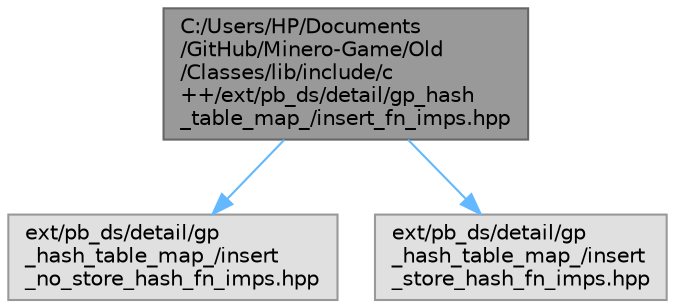 digraph "C:/Users/HP/Documents/GitHub/Minero-Game/Old/Classes/lib/include/c++/ext/pb_ds/detail/gp_hash_table_map_/insert_fn_imps.hpp"
{
 // LATEX_PDF_SIZE
  bgcolor="transparent";
  edge [fontname=Helvetica,fontsize=10,labelfontname=Helvetica,labelfontsize=10];
  node [fontname=Helvetica,fontsize=10,shape=box,height=0.2,width=0.4];
  Node1 [id="Node000001",label="C:/Users/HP/Documents\l/GitHub/Minero-Game/Old\l/Classes/lib/include/c\l++/ext/pb_ds/detail/gp_hash\l_table_map_/insert_fn_imps.hpp",height=0.2,width=0.4,color="gray40", fillcolor="grey60", style="filled", fontcolor="black",tooltip=" "];
  Node1 -> Node2 [id="edge3_Node000001_Node000002",color="steelblue1",style="solid",tooltip=" "];
  Node2 [id="Node000002",label="ext/pb_ds/detail/gp\l_hash_table_map_/insert\l_no_store_hash_fn_imps.hpp",height=0.2,width=0.4,color="grey60", fillcolor="#E0E0E0", style="filled",tooltip=" "];
  Node1 -> Node3 [id="edge4_Node000001_Node000003",color="steelblue1",style="solid",tooltip=" "];
  Node3 [id="Node000003",label="ext/pb_ds/detail/gp\l_hash_table_map_/insert\l_store_hash_fn_imps.hpp",height=0.2,width=0.4,color="grey60", fillcolor="#E0E0E0", style="filled",tooltip=" "];
}
